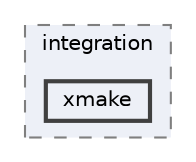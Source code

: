 digraph "/home/ale/sparse-matrix/json/docs/mkdocs/docs/integration/xmake"
{
 // LATEX_PDF_SIZE
  bgcolor="transparent";
  edge [fontname=Helvetica,fontsize=10,labelfontname=Helvetica,labelfontsize=10];
  node [fontname=Helvetica,fontsize=10,shape=box,height=0.2,width=0.4];
  compound=true
  subgraph clusterdir_19b36ec3831896adaf9b65df7b7b5c1a {
    graph [ bgcolor="#edf0f7", pencolor="grey50", label="integration", fontname=Helvetica,fontsize=10 style="filled,dashed", URL="dir_19b36ec3831896adaf9b65df7b7b5c1a.html",tooltip=""]
  dir_e994d5f1fb0bce95d695b0adc8ed77ed [label="xmake", fillcolor="#edf0f7", color="grey25", style="filled,bold", URL="dir_e994d5f1fb0bce95d695b0adc8ed77ed.html",tooltip=""];
  }
}

